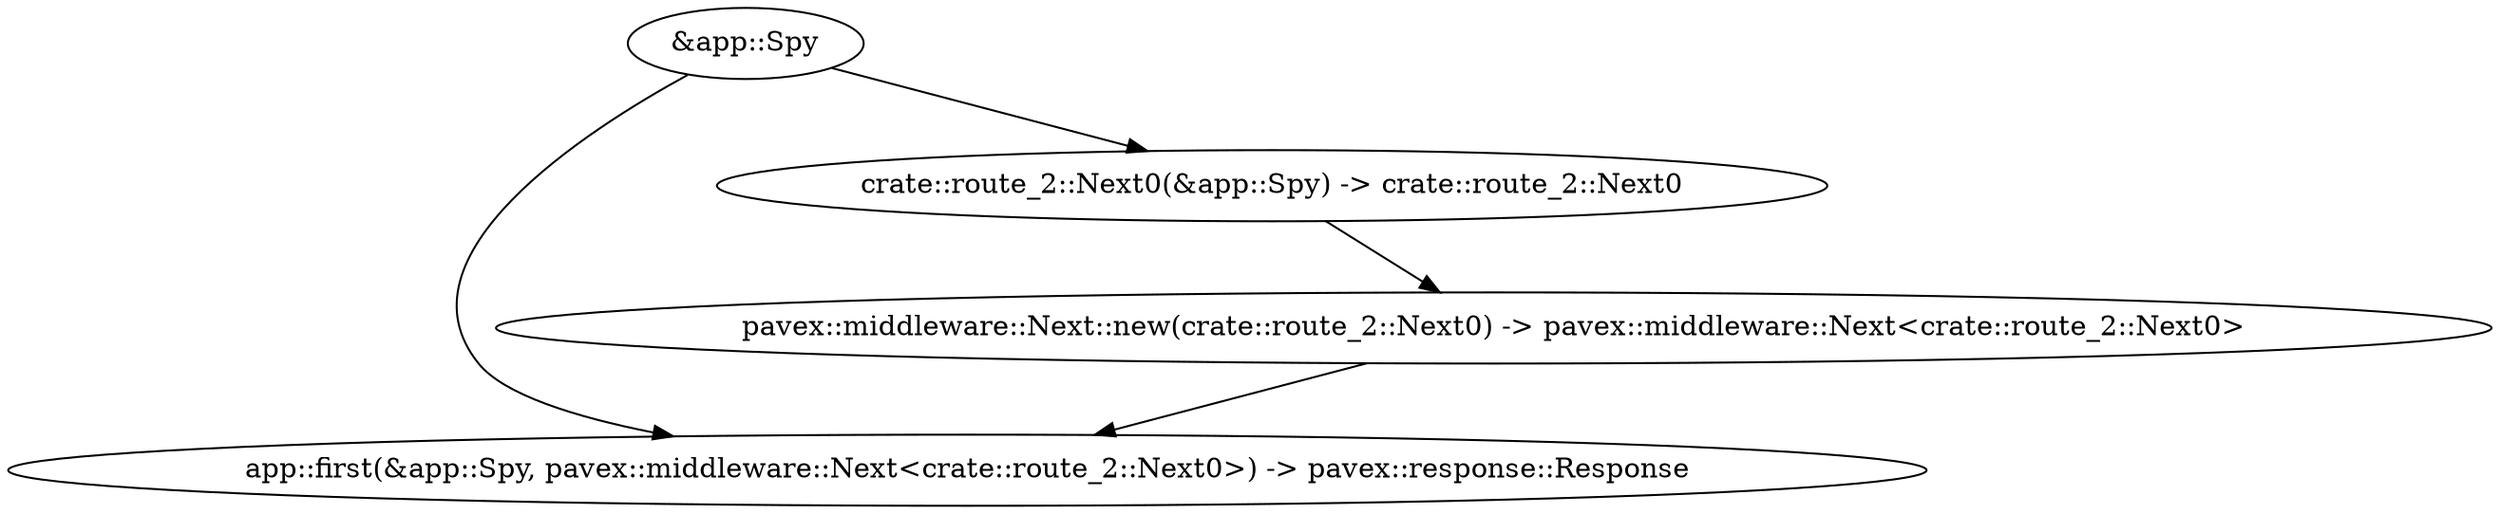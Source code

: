 digraph "GET /after_handler - 0" {
    0 [ label = "app::first(&app::Spy, pavex::middleware::Next<crate::route_2::Next0>) -> pavex::response::Response"]
    1 [ label = "pavex::middleware::Next::new(crate::route_2::Next0) -> pavex::middleware::Next<crate::route_2::Next0>"]
    2 [ label = "crate::route_2::Next0(&app::Spy) -> crate::route_2::Next0"]
    4 [ label = "&app::Spy"]
    1 -> 0 [ ]
    2 -> 1 [ ]
    4 -> 0 [ ]
    4 -> 2 [ ]
}

digraph "GET /after_handler - 1" {
    0 [ label = "app::handler(&app::Spy) -> pavex::response::Response"]
    2 [ label = "<pavex::response::Response as pavex::response::IntoResponse>::into_response(pavex::response::Response) -> pavex::response::Response"]
    3 [ label = "&app::Spy"]
    0 -> 2 [ ]
    3 -> 0 [ ]
}

digraph "* /after_handler - 0" {
    0 [ label = "pavex::router::default_fallback(&pavex::router::AllowedMethods) -> pavex::response::Response"]
    2 [ label = "<pavex::response::Response as pavex::response::IntoResponse>::into_response(pavex::response::Response) -> pavex::response::Response"]
    3 [ label = "&pavex::router::AllowedMethods"]
    0 -> 2 [ ]
    3 -> 0 [ ]
}

digraph "GET /nested - 0" {
    0 [ label = "app::first(&app::Spy, pavex::middleware::Next<crate::route_1::Next0>) -> pavex::response::Response"]
    1 [ label = "pavex::middleware::Next::new(crate::route_1::Next0) -> pavex::middleware::Next<crate::route_1::Next0>"]
    2 [ label = "crate::route_1::Next0(&app::Spy) -> crate::route_1::Next0"]
    4 [ label = "&app::Spy"]
    1 -> 0 [ ]
    2 -> 1 [ ]
    4 -> 0 [ ]
    4 -> 2 [ ]
}

digraph "GET /nested - 1" {
    0 [ label = "app::second(&app::Spy, pavex::middleware::Next<crate::route_1::Next1>) -> pavex::response::Response"]
    1 [ label = "pavex::middleware::Next::new(crate::route_1::Next1) -> pavex::middleware::Next<crate::route_1::Next1>"]
    2 [ label = "crate::route_1::Next1(&app::Spy) -> crate::route_1::Next1"]
    4 [ label = "&app::Spy"]
    1 -> 0 [ ]
    2 -> 1 [ ]
    4 -> 0 [ ]
    4 -> 2 [ ]
}

digraph "GET /nested - 2" {
    0 [ label = "app::handler(&app::Spy) -> pavex::response::Response"]
    2 [ label = "<pavex::response::Response as pavex::response::IntoResponse>::into_response(pavex::response::Response) -> pavex::response::Response"]
    3 [ label = "&app::Spy"]
    0 -> 2 [ ]
    3 -> 0 [ ]
}

digraph "* /nested - 0" {
    0 [ label = "pavex::router::default_fallback(&pavex::router::AllowedMethods) -> pavex::response::Response"]
    2 [ label = "<pavex::response::Response as pavex::response::IntoResponse>::into_response(pavex::response::Response) -> pavex::response::Response"]
    3 [ label = "&pavex::router::AllowedMethods"]
    0 -> 2 [ ]
    3 -> 0 [ ]
}

digraph "GET /top_level - 0" {
    0 [ label = "app::first(&app::Spy, pavex::middleware::Next<crate::route_3::Next0>) -> pavex::response::Response"]
    1 [ label = "pavex::middleware::Next::new(crate::route_3::Next0) -> pavex::middleware::Next<crate::route_3::Next0>"]
    2 [ label = "crate::route_3::Next0(&app::Spy) -> crate::route_3::Next0"]
    4 [ label = "&app::Spy"]
    1 -> 0 [ ]
    2 -> 1 [ ]
    4 -> 0 [ ]
    4 -> 2 [ ]
}

digraph "GET /top_level - 1" {
    0 [ label = "app::second(&app::Spy, pavex::middleware::Next<crate::route_3::Next1>) -> pavex::response::Response"]
    1 [ label = "pavex::middleware::Next::new(crate::route_3::Next1) -> pavex::middleware::Next<crate::route_3::Next1>"]
    2 [ label = "crate::route_3::Next1(&app::Spy) -> crate::route_3::Next1"]
    4 [ label = "&app::Spy"]
    1 -> 0 [ ]
    2 -> 1 [ ]
    4 -> 0 [ ]
    4 -> 2 [ ]
}

digraph "GET /top_level - 2" {
    0 [ label = "app::handler(&app::Spy) -> pavex::response::Response"]
    2 [ label = "<pavex::response::Response as pavex::response::IntoResponse>::into_response(pavex::response::Response) -> pavex::response::Response"]
    3 [ label = "&app::Spy"]
    0 -> 2 [ ]
    3 -> 0 [ ]
}

digraph "* /top_level - 0" {
    0 [ label = "pavex::router::default_fallback(&pavex::router::AllowedMethods) -> pavex::response::Response"]
    2 [ label = "<pavex::response::Response as pavex::response::IntoResponse>::into_response(pavex::response::Response) -> pavex::response::Response"]
    3 [ label = "&pavex::router::AllowedMethods"]
    0 -> 2 [ ]
    3 -> 0 [ ]
}

digraph app_state {
    0 [ label = "crate::ApplicationState(app::Spy) -> crate::ApplicationState"]
    1 [ label = "app::Spy::new(app::SpyState) -> app::Spy"]
    2 [ label = "app::SpyState"]
    1 -> 0 [ ]
    2 -> 1 [ ]
}